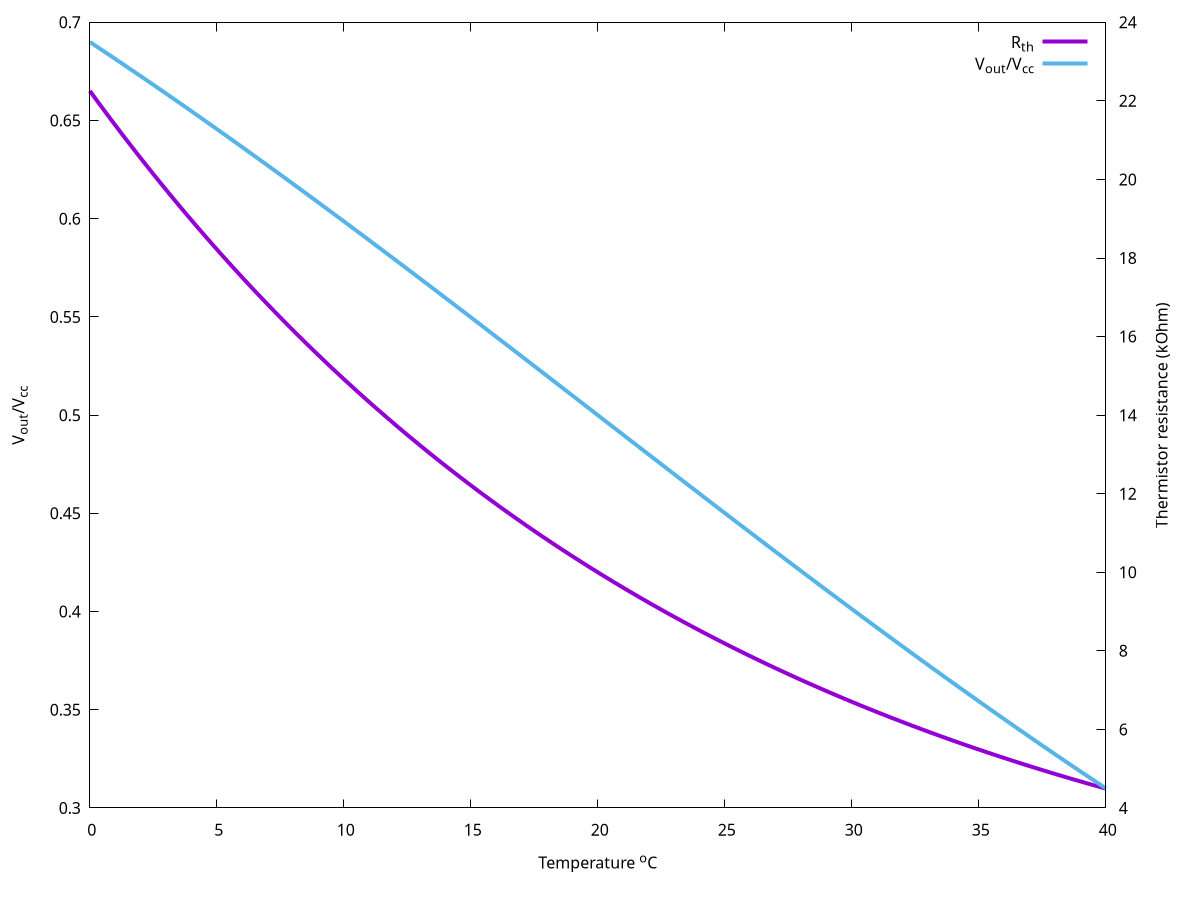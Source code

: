 set terminal postscript enhanced color solid 24
set output 'thermistor_linearized.eps'

linewidth=4
pointsize=1
arrowwidth=2
#set style line 0 lt 0 lw linewidth pt 0 ps pointsize
set style line 1 lc rgb "black"  lw linewidth/4 pt 7  ps pointsize  #circle
#set style line 1 lt 1 lw linewidth pt 7  ps pointsize  #circle
set style line 2 lt 1 lw linewidth pt 13 ps pointsize  #diamond
set style line 3 lt 3 lw linewidth pt 9  ps pointsize  #triangle up
set style line 4 lt 4 lw linewidth pt 11 ps pointsize  #triangle down
set style line 5 lt 5 lw linewidth pt 5  ps pointsize  #square
set style line 6 lt 1 lw linewidth pt 6  ps pointsize  #circle hollow
set style line 7 lt 2 lw linewidth pt 12 ps pointsize  #diamond hollow 
set style line 8 lt 8 lw linewidth pt 8  ps pointsize  #triangle up hollow 
set style line 9 lt 9 lw linewidth pt 10 ps pointsize  #triangle down hollow


Rth(t)=R0*exp(-g*(t-T0))
T0=20
R0=10
g=0.04

V_d(t)=Vcc*Rth(t)/(R+Rth(t))
#V_d(t)=V0*R/(R+Rth(t))
R=10
Vcc=1


set xlabel "Temperature ^oC"
set ylabel "V_{out}/V_{cc}"
set y2label "Thermistor resistance (kOhm)"
set y2tics
set ytics nomirror
plot [0:40] \
Rth(x) axis x1y2 t "R_{th}" w l ls 2 , V_d(x) t "V_{out}/V_{cc}" w l ls 3

